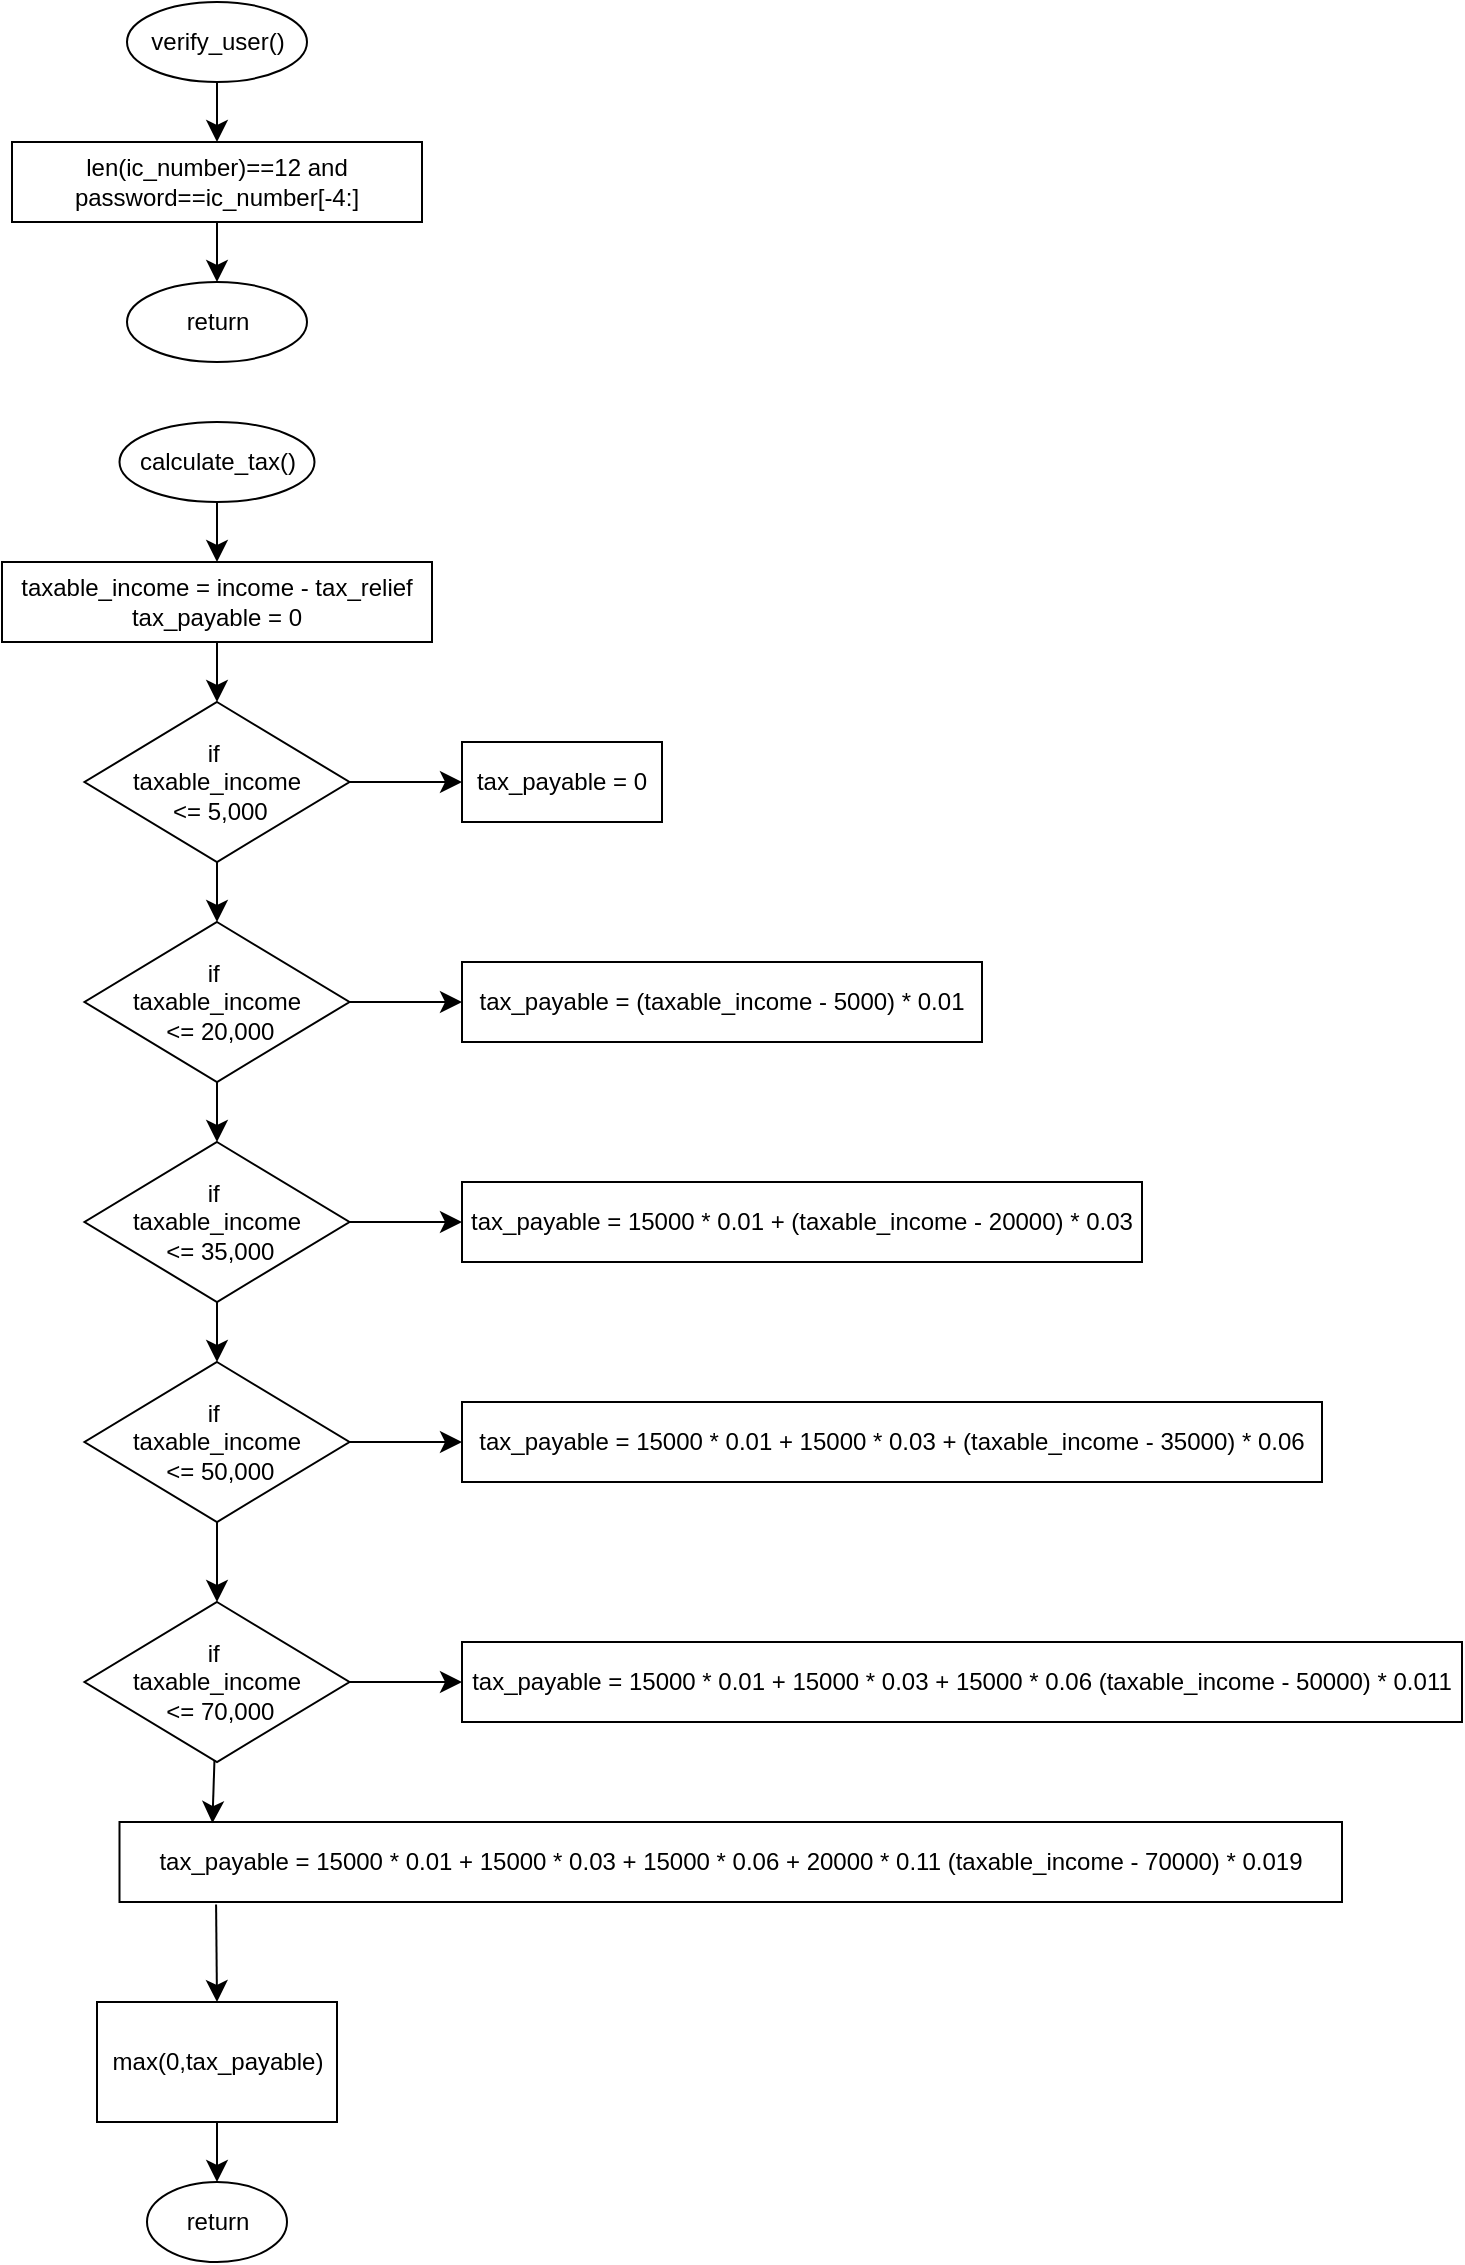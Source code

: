 <mxfile version="24.5.2" type="device">
  <diagram name="Page-1" id="5_a1E4El9cC5lANGpPHm">
    <mxGraphModel dx="1542" dy="965" grid="1" gridSize="10" guides="1" tooltips="1" connect="1" arrows="1" fold="1" page="1" pageScale="1" pageWidth="827" pageHeight="1169" math="0" shadow="0">
      <root>
        <mxCell id="0" />
        <mxCell id="1" parent="0" />
        <mxCell id="AH_bA_EmIENwen7iKQXL-6" style="edgeStyle=none;curved=1;rounded=0;orthogonalLoop=1;jettySize=auto;html=1;entryX=0.5;entryY=0;entryDx=0;entryDy=0;fontSize=12;startSize=8;endSize=8;" edge="1" parent="1" source="AH_bA_EmIENwen7iKQXL-3" target="AH_bA_EmIENwen7iKQXL-5">
          <mxGeometry relative="1" as="geometry" />
        </mxCell>
        <mxCell id="AH_bA_EmIENwen7iKQXL-3" value="verify_user()" style="ellipse;whiteSpace=wrap;html=1;" vertex="1" parent="1">
          <mxGeometry x="82.5" y="20" width="90" height="40" as="geometry" />
        </mxCell>
        <mxCell id="AH_bA_EmIENwen7iKQXL-4" value="return" style="ellipse;whiteSpace=wrap;html=1;" vertex="1" parent="1">
          <mxGeometry x="82.5" y="160" width="90" height="40" as="geometry" />
        </mxCell>
        <mxCell id="AH_bA_EmIENwen7iKQXL-7" style="edgeStyle=none;curved=1;rounded=0;orthogonalLoop=1;jettySize=auto;html=1;entryX=0.5;entryY=0;entryDx=0;entryDy=0;fontSize=12;startSize=8;endSize=8;" edge="1" parent="1" source="AH_bA_EmIENwen7iKQXL-5" target="AH_bA_EmIENwen7iKQXL-4">
          <mxGeometry relative="1" as="geometry" />
        </mxCell>
        <mxCell id="AH_bA_EmIENwen7iKQXL-5" value="len(ic_number)==12 and&lt;div&gt;password==ic_number[-4:]&lt;/div&gt;" style="rounded=0;whiteSpace=wrap;html=1;" vertex="1" parent="1">
          <mxGeometry x="25" y="90" width="205" height="40" as="geometry" />
        </mxCell>
        <mxCell id="AH_bA_EmIENwen7iKQXL-8" style="edgeStyle=none;curved=1;rounded=0;orthogonalLoop=1;jettySize=auto;html=1;entryX=0.5;entryY=0;entryDx=0;entryDy=0;fontSize=12;startSize=8;endSize=8;" edge="1" parent="1" source="AH_bA_EmIENwen7iKQXL-9" target="AH_bA_EmIENwen7iKQXL-12">
          <mxGeometry relative="1" as="geometry" />
        </mxCell>
        <mxCell id="AH_bA_EmIENwen7iKQXL-9" value="calculate_tax()" style="ellipse;whiteSpace=wrap;html=1;" vertex="1" parent="1">
          <mxGeometry x="78.75" y="230" width="97.5" height="40" as="geometry" />
        </mxCell>
        <mxCell id="AH_bA_EmIENwen7iKQXL-14" style="edgeStyle=none;curved=1;rounded=0;orthogonalLoop=1;jettySize=auto;html=1;entryX=0.5;entryY=0;entryDx=0;entryDy=0;fontSize=12;startSize=8;endSize=8;" edge="1" parent="1" source="AH_bA_EmIENwen7iKQXL-12" target="AH_bA_EmIENwen7iKQXL-13">
          <mxGeometry relative="1" as="geometry" />
        </mxCell>
        <mxCell id="AH_bA_EmIENwen7iKQXL-12" value="taxable_income = income - tax_relief&lt;div&gt;tax_payable = 0&lt;/div&gt;" style="rounded=0;whiteSpace=wrap;html=1;" vertex="1" parent="1">
          <mxGeometry x="20" y="300" width="215" height="40" as="geometry" />
        </mxCell>
        <mxCell id="AH_bA_EmIENwen7iKQXL-16" style="edgeStyle=none;curved=1;rounded=0;orthogonalLoop=1;jettySize=auto;html=1;entryX=0;entryY=0.5;entryDx=0;entryDy=0;fontSize=12;startSize=8;endSize=8;" edge="1" parent="1" source="AH_bA_EmIENwen7iKQXL-13" target="AH_bA_EmIENwen7iKQXL-15">
          <mxGeometry relative="1" as="geometry" />
        </mxCell>
        <mxCell id="AH_bA_EmIENwen7iKQXL-18" style="edgeStyle=none;curved=1;rounded=0;orthogonalLoop=1;jettySize=auto;html=1;entryX=0.5;entryY=0;entryDx=0;entryDy=0;fontSize=12;startSize=8;endSize=8;" edge="1" parent="1" source="AH_bA_EmIENwen7iKQXL-13" target="AH_bA_EmIENwen7iKQXL-17">
          <mxGeometry relative="1" as="geometry" />
        </mxCell>
        <mxCell id="AH_bA_EmIENwen7iKQXL-13" value="if&amp;nbsp;&lt;div&gt;taxable_income&lt;/div&gt;&lt;div&gt;&amp;nbsp;&amp;lt;= 5,000&lt;/div&gt;" style="rhombus;whiteSpace=wrap;html=1;" vertex="1" parent="1">
          <mxGeometry x="61.25" y="370" width="132.5" height="80" as="geometry" />
        </mxCell>
        <mxCell id="AH_bA_EmIENwen7iKQXL-15" value="tax_payable = 0" style="rounded=0;whiteSpace=wrap;html=1;" vertex="1" parent="1">
          <mxGeometry x="250" y="390" width="100" height="40" as="geometry" />
        </mxCell>
        <mxCell id="AH_bA_EmIENwen7iKQXL-20" style="edgeStyle=none;curved=1;rounded=0;orthogonalLoop=1;jettySize=auto;html=1;entryX=0;entryY=0.5;entryDx=0;entryDy=0;fontSize=12;startSize=8;endSize=8;" edge="1" parent="1" source="AH_bA_EmIENwen7iKQXL-17" target="AH_bA_EmIENwen7iKQXL-19">
          <mxGeometry relative="1" as="geometry" />
        </mxCell>
        <mxCell id="AH_bA_EmIENwen7iKQXL-23" style="edgeStyle=none;curved=1;rounded=0;orthogonalLoop=1;jettySize=auto;html=1;entryX=0.5;entryY=0;entryDx=0;entryDy=0;fontSize=12;startSize=8;endSize=8;" edge="1" parent="1" source="AH_bA_EmIENwen7iKQXL-17" target="AH_bA_EmIENwen7iKQXL-21">
          <mxGeometry relative="1" as="geometry" />
        </mxCell>
        <mxCell id="AH_bA_EmIENwen7iKQXL-17" value="if&amp;nbsp;&lt;div&gt;taxable_income&lt;/div&gt;&lt;div&gt;&amp;nbsp;&amp;lt;= 20,000&lt;/div&gt;" style="rhombus;whiteSpace=wrap;html=1;" vertex="1" parent="1">
          <mxGeometry x="61.25" y="480" width="132.5" height="80" as="geometry" />
        </mxCell>
        <mxCell id="AH_bA_EmIENwen7iKQXL-19" value="tax_payable = (taxable_income - 5000) * 0.01" style="rounded=0;whiteSpace=wrap;html=1;" vertex="1" parent="1">
          <mxGeometry x="250" y="500" width="260" height="40" as="geometry" />
        </mxCell>
        <mxCell id="AH_bA_EmIENwen7iKQXL-24" style="edgeStyle=none;curved=1;rounded=0;orthogonalLoop=1;jettySize=auto;html=1;entryX=0.5;entryY=0;entryDx=0;entryDy=0;fontSize=12;startSize=8;endSize=8;" edge="1" parent="1" source="AH_bA_EmIENwen7iKQXL-21" target="AH_bA_EmIENwen7iKQXL-22">
          <mxGeometry relative="1" as="geometry" />
        </mxCell>
        <mxCell id="AH_bA_EmIENwen7iKQXL-27" style="edgeStyle=none;curved=1;rounded=0;orthogonalLoop=1;jettySize=auto;html=1;entryX=0;entryY=0.5;entryDx=0;entryDy=0;fontSize=12;startSize=8;endSize=8;" edge="1" parent="1" source="AH_bA_EmIENwen7iKQXL-21" target="AH_bA_EmIENwen7iKQXL-25">
          <mxGeometry relative="1" as="geometry" />
        </mxCell>
        <mxCell id="AH_bA_EmIENwen7iKQXL-21" value="if&amp;nbsp;&lt;div&gt;taxable_income&lt;/div&gt;&lt;div&gt;&amp;nbsp;&amp;lt;= 35,000&lt;/div&gt;" style="rhombus;whiteSpace=wrap;html=1;" vertex="1" parent="1">
          <mxGeometry x="61.25" y="590" width="132.5" height="80" as="geometry" />
        </mxCell>
        <mxCell id="AH_bA_EmIENwen7iKQXL-28" style="edgeStyle=none;curved=1;rounded=0;orthogonalLoop=1;jettySize=auto;html=1;fontSize=12;startSize=8;endSize=8;" edge="1" parent="1" source="AH_bA_EmIENwen7iKQXL-22" target="AH_bA_EmIENwen7iKQXL-26">
          <mxGeometry relative="1" as="geometry" />
        </mxCell>
        <mxCell id="AH_bA_EmIENwen7iKQXL-31" style="edgeStyle=none;curved=1;rounded=0;orthogonalLoop=1;jettySize=auto;html=1;entryX=0.5;entryY=0;entryDx=0;entryDy=0;fontSize=12;startSize=8;endSize=8;" edge="1" parent="1" source="AH_bA_EmIENwen7iKQXL-22" target="AH_bA_EmIENwen7iKQXL-29">
          <mxGeometry relative="1" as="geometry" />
        </mxCell>
        <mxCell id="AH_bA_EmIENwen7iKQXL-22" value="if&amp;nbsp;&lt;div&gt;taxable_income&lt;/div&gt;&lt;div&gt;&amp;nbsp;&amp;lt;= 50,000&lt;/div&gt;" style="rhombus;whiteSpace=wrap;html=1;" vertex="1" parent="1">
          <mxGeometry x="61.25" y="700" width="132.5" height="80" as="geometry" />
        </mxCell>
        <mxCell id="AH_bA_EmIENwen7iKQXL-25" value="tax_payable = 15000 * 0.01 + (taxable_income - 20000) * 0.03" style="rounded=0;whiteSpace=wrap;html=1;" vertex="1" parent="1">
          <mxGeometry x="250" y="610" width="340" height="40" as="geometry" />
        </mxCell>
        <mxCell id="AH_bA_EmIENwen7iKQXL-26" value="tax_payable = 15000 * 0.01 + 15000 * 0.03 + (taxable_income - 35000) * 0.06" style="rounded=0;whiteSpace=wrap;html=1;" vertex="1" parent="1">
          <mxGeometry x="250" y="720" width="430" height="40" as="geometry" />
        </mxCell>
        <mxCell id="AH_bA_EmIENwen7iKQXL-32" style="edgeStyle=none;curved=1;rounded=0;orthogonalLoop=1;jettySize=auto;html=1;entryX=0;entryY=0.5;entryDx=0;entryDy=0;fontSize=12;startSize=8;endSize=8;" edge="1" parent="1" source="AH_bA_EmIENwen7iKQXL-29" target="AH_bA_EmIENwen7iKQXL-30">
          <mxGeometry relative="1" as="geometry" />
        </mxCell>
        <mxCell id="AH_bA_EmIENwen7iKQXL-29" value="if&amp;nbsp;&lt;div&gt;taxable_income&lt;/div&gt;&lt;div&gt;&amp;nbsp;&amp;lt;= 70,000&lt;/div&gt;" style="rhombus;whiteSpace=wrap;html=1;" vertex="1" parent="1">
          <mxGeometry x="61.25" y="820" width="132.5" height="80" as="geometry" />
        </mxCell>
        <mxCell id="AH_bA_EmIENwen7iKQXL-30" value="tax_payable = 15000 * 0.01 + 15000 * 0.03 + 15000 * 0.06 (taxable_income - 50000) * 0.011" style="rounded=0;whiteSpace=wrap;html=1;" vertex="1" parent="1">
          <mxGeometry x="250" y="840" width="500" height="40" as="geometry" />
        </mxCell>
        <mxCell id="AH_bA_EmIENwen7iKQXL-33" value="tax_payable = 15000 * 0.01 + 15000 * 0.03 + 15000 * 0.06 + 20000 * 0.11 (taxable_income - 70000) * 0.019" style="rounded=0;whiteSpace=wrap;html=1;" vertex="1" parent="1">
          <mxGeometry x="78.75" y="930" width="611.25" height="40" as="geometry" />
        </mxCell>
        <mxCell id="AH_bA_EmIENwen7iKQXL-34" style="edgeStyle=none;curved=1;rounded=0;orthogonalLoop=1;jettySize=auto;html=1;entryX=0.076;entryY=0.014;entryDx=0;entryDy=0;entryPerimeter=0;fontSize=12;startSize=8;endSize=8;" edge="1" parent="1" source="AH_bA_EmIENwen7iKQXL-29" target="AH_bA_EmIENwen7iKQXL-33">
          <mxGeometry relative="1" as="geometry" />
        </mxCell>
        <mxCell id="AH_bA_EmIENwen7iKQXL-38" style="edgeStyle=none;curved=1;rounded=0;orthogonalLoop=1;jettySize=auto;html=1;entryX=0.5;entryY=0;entryDx=0;entryDy=0;fontSize=12;startSize=8;endSize=8;" edge="1" parent="1" source="AH_bA_EmIENwen7iKQXL-35" target="AH_bA_EmIENwen7iKQXL-37">
          <mxGeometry relative="1" as="geometry" />
        </mxCell>
        <mxCell id="AH_bA_EmIENwen7iKQXL-35" value="max(0,tax_payable)" style="rounded=0;whiteSpace=wrap;html=1;" vertex="1" parent="1">
          <mxGeometry x="67.5" y="1020" width="120" height="60" as="geometry" />
        </mxCell>
        <mxCell id="AH_bA_EmIENwen7iKQXL-36" value="" style="endArrow=classic;html=1;rounded=0;fontSize=12;startSize=8;endSize=8;curved=1;exitX=0.079;exitY=1.03;exitDx=0;exitDy=0;exitPerimeter=0;entryX=0.5;entryY=0;entryDx=0;entryDy=0;" edge="1" parent="1" source="AH_bA_EmIENwen7iKQXL-33" target="AH_bA_EmIENwen7iKQXL-35">
          <mxGeometry width="50" height="50" relative="1" as="geometry">
            <mxPoint x="150" y="960" as="sourcePoint" />
            <mxPoint x="200" y="910" as="targetPoint" />
          </mxGeometry>
        </mxCell>
        <mxCell id="AH_bA_EmIENwen7iKQXL-37" value="return" style="ellipse;whiteSpace=wrap;html=1;" vertex="1" parent="1">
          <mxGeometry x="92.5" y="1110" width="70" height="40" as="geometry" />
        </mxCell>
      </root>
    </mxGraphModel>
  </diagram>
</mxfile>
